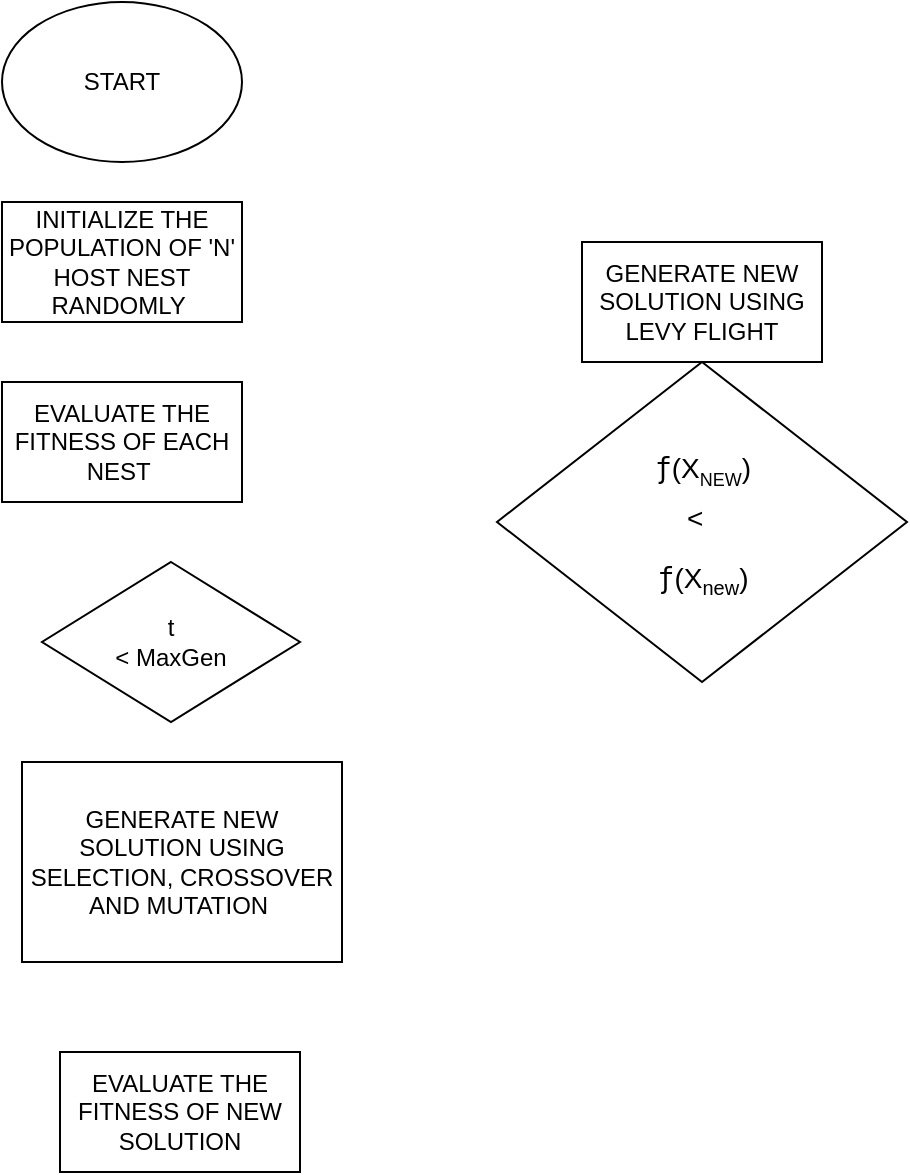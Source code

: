 <mxfile version="20.3.1" type="github">
  <diagram id="C5RBs43oDa-KdzZeNtuy" name="Page-1">
    <mxGraphModel dx="1247" dy="677" grid="1" gridSize="10" guides="1" tooltips="1" connect="1" arrows="1" fold="1" page="1" pageScale="1" pageWidth="827" pageHeight="1169" math="0" shadow="0">
      <root>
        <mxCell id="WIyWlLk6GJQsqaUBKTNV-0" />
        <mxCell id="WIyWlLk6GJQsqaUBKTNV-1" parent="WIyWlLk6GJQsqaUBKTNV-0" />
        <mxCell id="KCbMlfm2_40u_jcb3s0b-0" value="START" style="ellipse;whiteSpace=wrap;html=1;" vertex="1" parent="WIyWlLk6GJQsqaUBKTNV-1">
          <mxGeometry x="30" width="120" height="80" as="geometry" />
        </mxCell>
        <mxCell id="KCbMlfm2_40u_jcb3s0b-1" value="INITIALIZE THE POPULATION OF &#39;N&#39; HOST NEST RANDOMLY&amp;nbsp;" style="rounded=0;whiteSpace=wrap;html=1;" vertex="1" parent="WIyWlLk6GJQsqaUBKTNV-1">
          <mxGeometry x="30" y="100" width="120" height="60" as="geometry" />
        </mxCell>
        <mxCell id="KCbMlfm2_40u_jcb3s0b-2" value="EVALUATE THE FITNESS OF EACH NEST&amp;nbsp;&lt;br&gt;" style="rounded=0;whiteSpace=wrap;html=1;" vertex="1" parent="WIyWlLk6GJQsqaUBKTNV-1">
          <mxGeometry x="30" y="190" width="120" height="60" as="geometry" />
        </mxCell>
        <mxCell id="KCbMlfm2_40u_jcb3s0b-4" value="t &lt;br&gt;&amp;lt; MaxGen" style="rhombus;whiteSpace=wrap;html=1;" vertex="1" parent="WIyWlLk6GJQsqaUBKTNV-1">
          <mxGeometry x="50" y="280" width="129" height="80" as="geometry" />
        </mxCell>
        <mxCell id="KCbMlfm2_40u_jcb3s0b-5" value="GENERATE NEW SOLUTION USING SELECTION, CROSSOVER AND MUTATION&amp;nbsp;" style="rounded=0;whiteSpace=wrap;html=1;" vertex="1" parent="WIyWlLk6GJQsqaUBKTNV-1">
          <mxGeometry x="40" y="380" width="160" height="100" as="geometry" />
        </mxCell>
        <mxCell id="KCbMlfm2_40u_jcb3s0b-6" value="GENERATE NEW SOLUTION USING LEVY FLIGHT" style="rounded=0;whiteSpace=wrap;html=1;" vertex="1" parent="WIyWlLk6GJQsqaUBKTNV-1">
          <mxGeometry x="320" y="120" width="120" height="60" as="geometry" />
        </mxCell>
        <mxCell id="KCbMlfm2_40u_jcb3s0b-7" value="EVALUATE THE FITNESS OF NEW SOLUTION" style="rounded=0;whiteSpace=wrap;html=1;" vertex="1" parent="WIyWlLk6GJQsqaUBKTNV-1">
          <mxGeometry x="59" y="525" width="120" height="60" as="geometry" />
        </mxCell>
        <mxCell id="KCbMlfm2_40u_jcb3s0b-9" value="&lt;p style=&quot;line-height: 0.6; font-size: 17px;&quot;&gt;&lt;font style=&quot;background-color: initial; font-size: 17px;&quot; face=&quot;monospace&quot;&gt;&lt;span style=&quot;font-size: 14px;&quot;&gt;ƒ&lt;/span&gt;&lt;/font&gt;&lt;span style=&quot;background-color: initial; font-size: 14px;&quot;&gt;(&lt;/span&gt;&lt;span style=&quot;background-color: initial; font-size: 14px;&quot;&gt;X­&lt;/span&gt;&lt;sub style=&quot;background-color: initial;&quot;&gt;&lt;font style=&quot;font-size: 9px;&quot;&gt;NEW&lt;/font&gt;&lt;/sub&gt;&lt;span style=&quot;background-color: initial; font-size: 14px;&quot;&gt;)&lt;br&gt;&amp;nbsp;&lt;/span&gt;&lt;br&gt;&lt;span style=&quot;background-color: initial; font-size: 14px;&quot;&gt;&amp;lt;&amp;nbsp;&amp;nbsp;&lt;/span&gt;&lt;br&gt;&lt;font face=&quot;monospace&quot;&gt;&lt;/font&gt;&lt;/p&gt;&lt;div style=&quot;&quot;&gt;&lt;font face=&quot;monospace&quot;&gt;&lt;font style=&quot;background-color: initial;&quot; face=&quot;monospace&quot;&gt;&lt;span style=&quot;font-size: 14px;&quot;&gt;ƒ&lt;/span&gt;&lt;/font&gt;&lt;span style=&quot;background-color: initial; font-family: Helvetica; font-size: 14px;&quot;&gt;(X&lt;/span&gt;&lt;sub style=&quot;background-color: initial; font-family: Helvetica;&quot;&gt;new&lt;/sub&gt;&lt;span style=&quot;background-color: initial; font-family: Helvetica; font-size: 14px;&quot;&gt;)&lt;/span&gt;&lt;/font&gt;&lt;/div&gt;&lt;p&gt;&lt;/p&gt;" style="rhombus;whiteSpace=wrap;html=1;align=center;" vertex="1" parent="WIyWlLk6GJQsqaUBKTNV-1">
          <mxGeometry x="277.5" y="180" width="205" height="160" as="geometry" />
        </mxCell>
      </root>
    </mxGraphModel>
  </diagram>
</mxfile>
